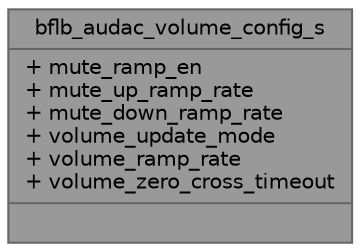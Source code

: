 digraph "bflb_audac_volume_config_s"
{
 // LATEX_PDF_SIZE
  bgcolor="transparent";
  edge [fontname=Helvetica,fontsize=10,labelfontname=Helvetica,labelfontsize=10];
  node [fontname=Helvetica,fontsize=10,shape=box,height=0.2,width=0.4];
  Node1 [shape=record,label="{bflb_audac_volume_config_s\n|+ mute_ramp_en\l+ mute_up_ramp_rate\l+ mute_down_ramp_rate\l+ volume_update_mode\l+ volume_ramp_rate\l+ volume_zero_cross_timeout\l|}",height=0.2,width=0.4,color="gray40", fillcolor="grey60", style="filled", fontcolor="black",tooltip="AUDAC volume configuration structure"];
}
